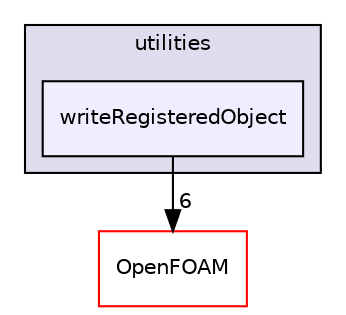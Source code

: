 digraph "src/postProcessing/functionObjects/utilities/writeRegisteredObject" {
  bgcolor=transparent;
  compound=true
  node [ fontsize="10", fontname="Helvetica"];
  edge [ labelfontsize="10", labelfontname="Helvetica"];
  subgraph clusterdir_5fa51d5799d140e0f60107297bff2985 {
    graph [ bgcolor="#ddddee", pencolor="black", label="utilities" fontname="Helvetica", fontsize="10", URL="dir_5fa51d5799d140e0f60107297bff2985.html"]
  dir_bb70f8aad8f6914ee6cc6a28ec9c12da [shape=box, label="writeRegisteredObject", style="filled", fillcolor="#eeeeff", pencolor="black", URL="dir_bb70f8aad8f6914ee6cc6a28ec9c12da.html"];
  }
  dir_c5473ff19b20e6ec4dfe5c310b3778a8 [shape=box label="OpenFOAM" color="red" URL="dir_c5473ff19b20e6ec4dfe5c310b3778a8.html"];
  dir_bb70f8aad8f6914ee6cc6a28ec9c12da->dir_c5473ff19b20e6ec4dfe5c310b3778a8 [headlabel="6", labeldistance=1.5 headhref="dir_002527_001897.html"];
}
